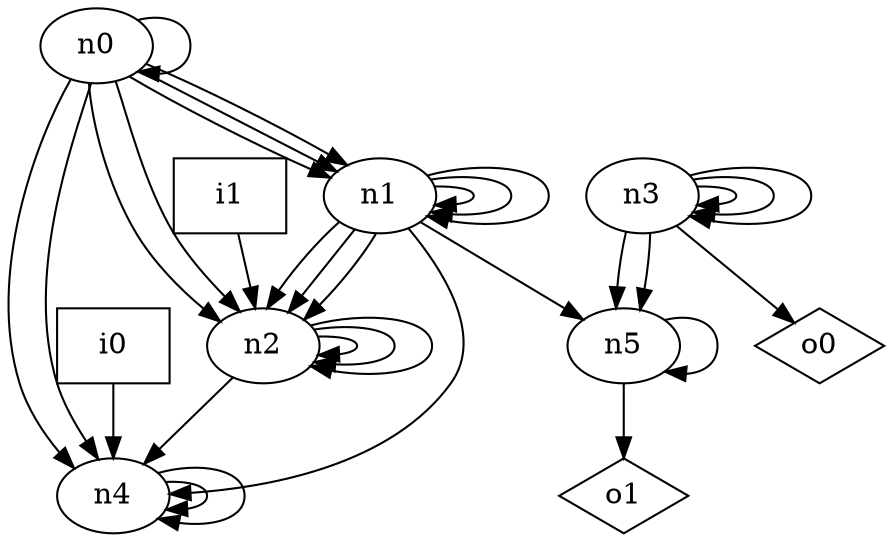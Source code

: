 digraph G {
n0 [label="n0"];
n1 [label="n1"];
n2 [label="n2"];
n3 [label="n3"];
n4 [label="n4"];
n5 [label="n5"];
n6 [label="i0",shape="box"];
n7 [label="i1",shape="box"];
n8 [label="o0",shape="diamond"];
n9 [label="o1",shape="diamond"];
n0 -> n0
n0 -> n1
n0 -> n1
n0 -> n1
n0 -> n2
n0 -> n2
n0 -> n4
n0 -> n4
n1 -> n1
n1 -> n1
n1 -> n1
n1 -> n2
n1 -> n2
n1 -> n2
n1 -> n4
n1 -> n5
n2 -> n2
n2 -> n2
n2 -> n2
n2 -> n4
n3 -> n3
n3 -> n3
n3 -> n3
n3 -> n5
n3 -> n5
n3 -> n8
n4 -> n4
n4 -> n4
n5 -> n5
n5 -> n9
n6 -> n4
n7 -> n2
}